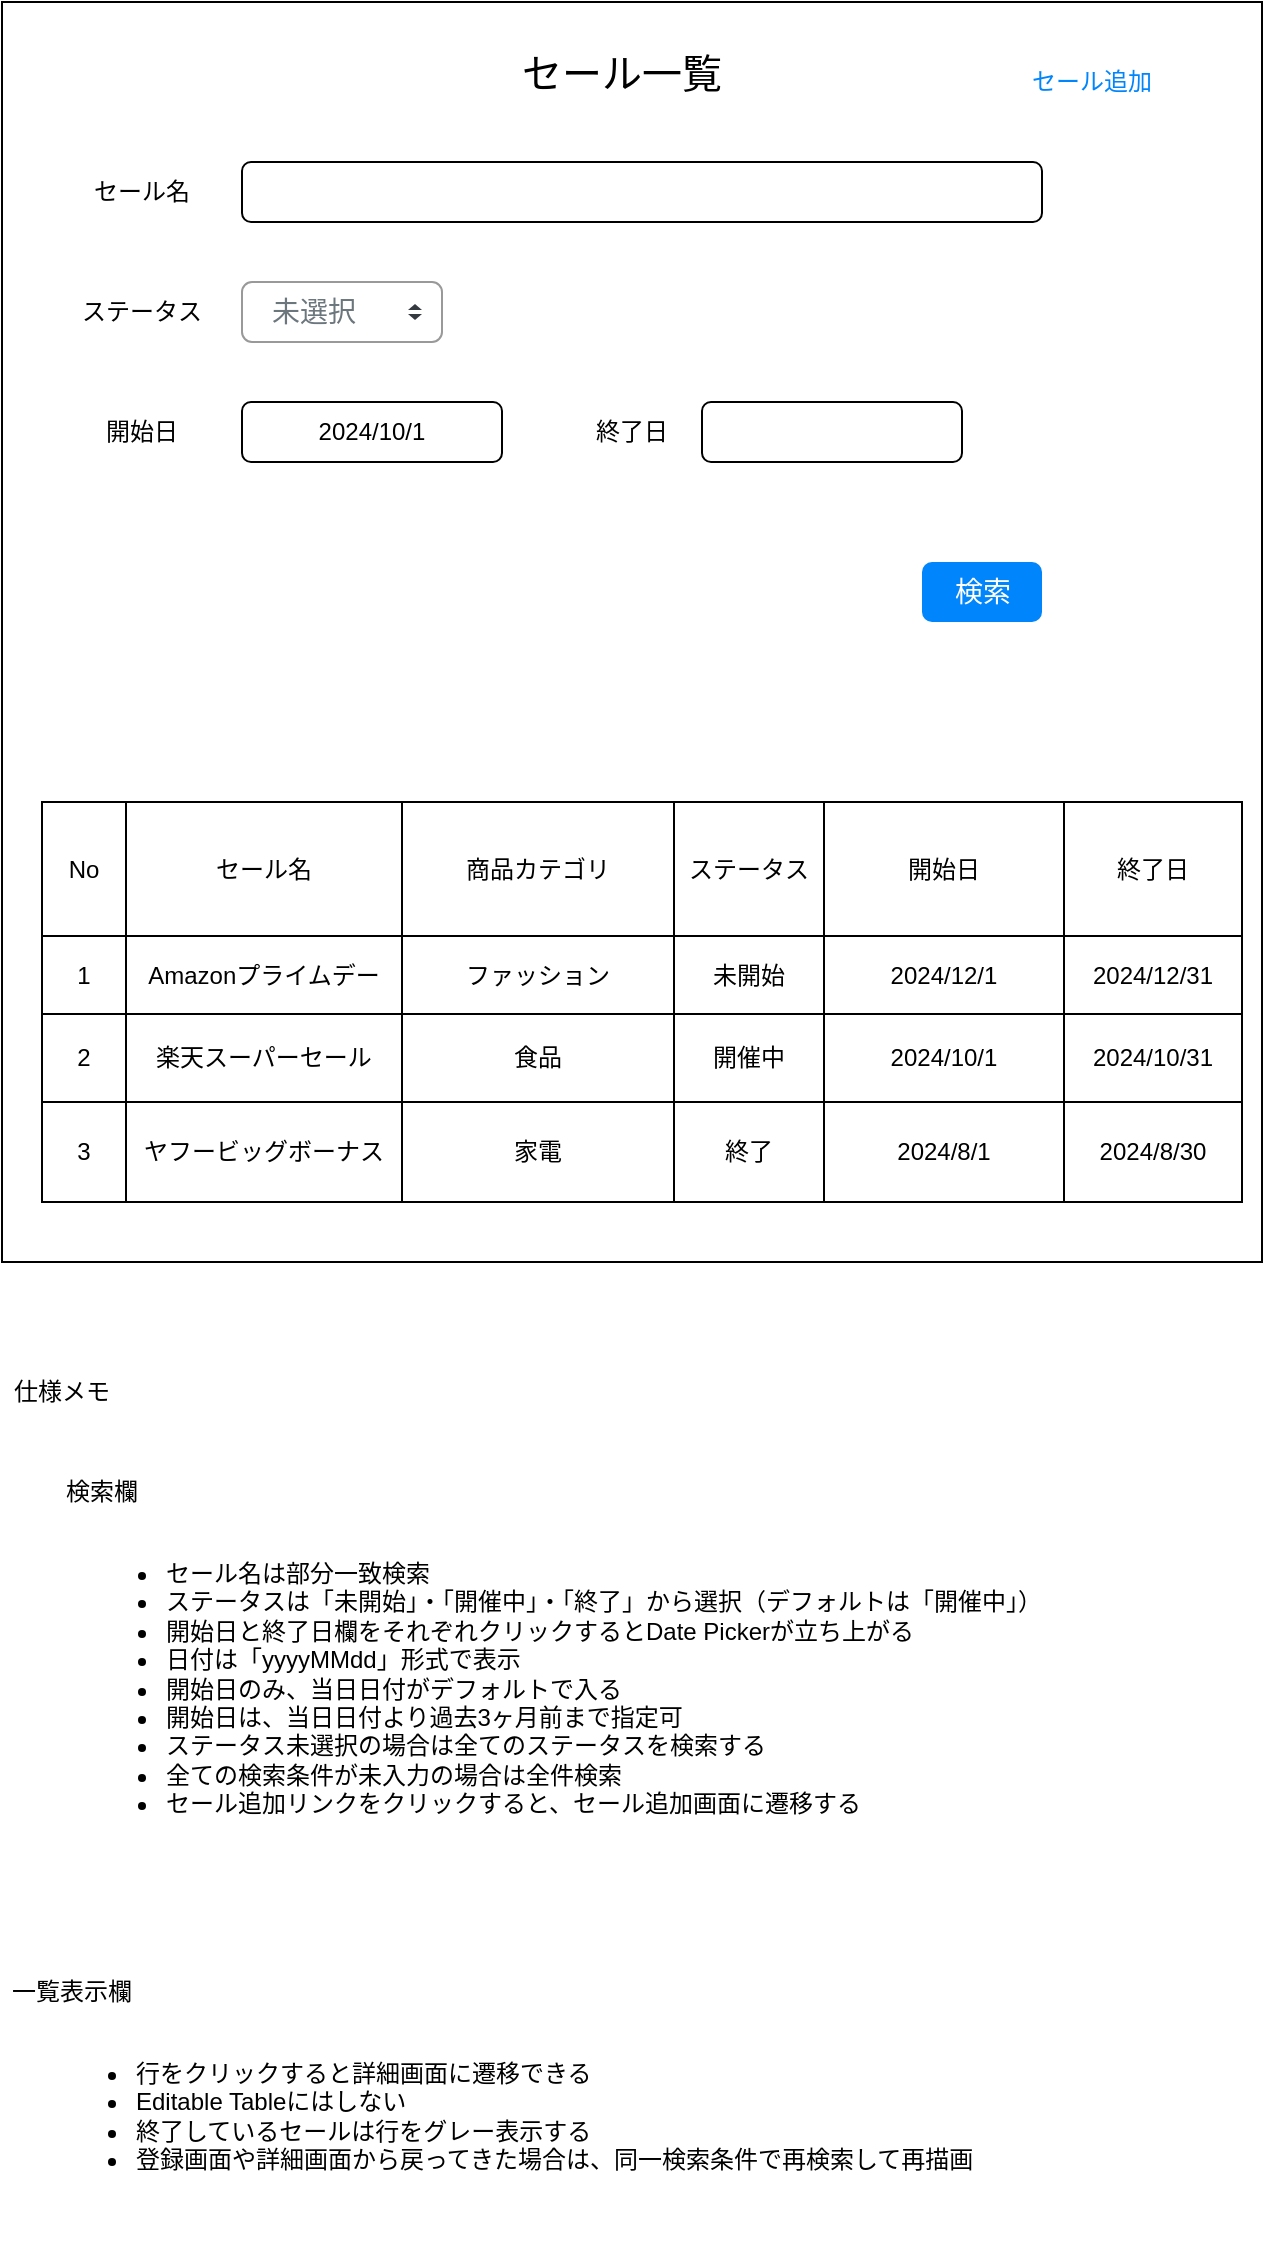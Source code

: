 <mxfile>
    <diagram id="jEZdE_Ny1NBWqmWWwVwP" name="一覧画面">
        <mxGraphModel dx="667" dy="729" grid="1" gridSize="10" guides="1" tooltips="1" connect="1" arrows="1" fold="1" page="1" pageScale="1" pageWidth="827" pageHeight="1169" math="0" shadow="0">
            <root>
                <mxCell id="0"/>
                <mxCell id="1" parent="0"/>
                <mxCell id="3" value="" style="whiteSpace=wrap;html=1;aspect=fixed;" parent="1" vertex="1">
                    <mxGeometry x="30" y="40" width="630" height="630" as="geometry"/>
                </mxCell>
                <mxCell id="4" value="" style="shape=table;html=1;whiteSpace=wrap;startSize=0;container=1;collapsible=0;childLayout=tableLayout;" parent="1" vertex="1">
                    <mxGeometry x="50" y="440" width="600" height="200" as="geometry"/>
                </mxCell>
                <mxCell id="5" value="" style="shape=tableRow;horizontal=0;startSize=0;swimlaneHead=0;swimlaneBody=0;top=0;left=0;bottom=0;right=0;collapsible=0;dropTarget=0;fillColor=none;points=[[0,0.5],[1,0.5]];portConstraint=eastwest;" parent="4" vertex="1">
                    <mxGeometry width="600" height="67" as="geometry"/>
                </mxCell>
                <mxCell id="6" value="No" style="shape=partialRectangle;html=1;whiteSpace=wrap;connectable=0;fillColor=none;top=0;left=0;bottom=0;right=0;overflow=hidden;" parent="5" vertex="1">
                    <mxGeometry width="42" height="67" as="geometry">
                        <mxRectangle width="42" height="67" as="alternateBounds"/>
                    </mxGeometry>
                </mxCell>
                <mxCell id="7" value="セール名" style="shape=partialRectangle;html=1;whiteSpace=wrap;connectable=0;fillColor=none;top=0;left=0;bottom=0;right=0;overflow=hidden;" parent="5" vertex="1">
                    <mxGeometry x="42" width="138" height="67" as="geometry">
                        <mxRectangle width="138" height="67" as="alternateBounds"/>
                    </mxGeometry>
                </mxCell>
                <mxCell id="74" value="商品カテゴリ" style="shape=partialRectangle;html=1;whiteSpace=wrap;connectable=0;fillColor=none;top=0;left=0;bottom=0;right=0;overflow=hidden;" parent="5" vertex="1">
                    <mxGeometry x="180" width="136" height="67" as="geometry">
                        <mxRectangle width="136" height="67" as="alternateBounds"/>
                    </mxGeometry>
                </mxCell>
                <mxCell id="71" value="ステータス" style="shape=partialRectangle;html=1;whiteSpace=wrap;connectable=0;fillColor=none;top=0;left=0;bottom=0;right=0;overflow=hidden;" parent="5" vertex="1">
                    <mxGeometry x="316" width="75" height="67" as="geometry">
                        <mxRectangle width="75" height="67" as="alternateBounds"/>
                    </mxGeometry>
                </mxCell>
                <mxCell id="8" value="開始日" style="shape=partialRectangle;html=1;whiteSpace=wrap;connectable=0;fillColor=none;top=0;left=0;bottom=0;right=0;overflow=hidden;" parent="5" vertex="1">
                    <mxGeometry x="391" width="120" height="67" as="geometry">
                        <mxRectangle width="120" height="67" as="alternateBounds"/>
                    </mxGeometry>
                </mxCell>
                <mxCell id="51" value="終了日" style="shape=partialRectangle;html=1;whiteSpace=wrap;connectable=0;fillColor=none;top=0;left=0;bottom=0;right=0;overflow=hidden;" parent="5" vertex="1">
                    <mxGeometry x="511" width="89" height="67" as="geometry">
                        <mxRectangle width="89" height="67" as="alternateBounds"/>
                    </mxGeometry>
                </mxCell>
                <mxCell id="9" value="" style="shape=tableRow;horizontal=0;startSize=0;swimlaneHead=0;swimlaneBody=0;top=0;left=0;bottom=0;right=0;collapsible=0;dropTarget=0;fillColor=none;points=[[0,0.5],[1,0.5]];portConstraint=eastwest;" parent="4" vertex="1">
                    <mxGeometry y="67" width="600" height="39" as="geometry"/>
                </mxCell>
                <mxCell id="10" value="1" style="shape=partialRectangle;html=1;whiteSpace=wrap;connectable=0;fillColor=none;top=0;left=0;bottom=0;right=0;overflow=hidden;" parent="9" vertex="1">
                    <mxGeometry width="42" height="39" as="geometry">
                        <mxRectangle width="42" height="39" as="alternateBounds"/>
                    </mxGeometry>
                </mxCell>
                <mxCell id="11" value="Amazonプライムデー" style="shape=partialRectangle;html=1;whiteSpace=wrap;connectable=0;fillColor=none;top=0;left=0;bottom=0;right=0;overflow=hidden;" parent="9" vertex="1">
                    <mxGeometry x="42" width="138" height="39" as="geometry">
                        <mxRectangle width="138" height="39" as="alternateBounds"/>
                    </mxGeometry>
                </mxCell>
                <mxCell id="75" value="ファッション" style="shape=partialRectangle;html=1;whiteSpace=wrap;connectable=0;fillColor=none;top=0;left=0;bottom=0;right=0;overflow=hidden;" parent="9" vertex="1">
                    <mxGeometry x="180" width="136" height="39" as="geometry">
                        <mxRectangle width="136" height="39" as="alternateBounds"/>
                    </mxGeometry>
                </mxCell>
                <mxCell id="72" value="未開始" style="shape=partialRectangle;html=1;whiteSpace=wrap;connectable=0;fillColor=none;top=0;left=0;bottom=0;right=0;overflow=hidden;" parent="9" vertex="1">
                    <mxGeometry x="316" width="75" height="39" as="geometry">
                        <mxRectangle width="75" height="39" as="alternateBounds"/>
                    </mxGeometry>
                </mxCell>
                <mxCell id="12" value="2024/12/1" style="shape=partialRectangle;html=1;whiteSpace=wrap;connectable=0;fillColor=none;top=0;left=0;bottom=0;right=0;overflow=hidden;" parent="9" vertex="1">
                    <mxGeometry x="391" width="120" height="39" as="geometry">
                        <mxRectangle width="120" height="39" as="alternateBounds"/>
                    </mxGeometry>
                </mxCell>
                <mxCell id="52" value="2024/12/31" style="shape=partialRectangle;html=1;whiteSpace=wrap;connectable=0;fillColor=none;top=0;left=0;bottom=0;right=0;overflow=hidden;" parent="9" vertex="1">
                    <mxGeometry x="511" width="89" height="39" as="geometry">
                        <mxRectangle width="89" height="39" as="alternateBounds"/>
                    </mxGeometry>
                </mxCell>
                <mxCell id="94" style="shape=tableRow;horizontal=0;startSize=0;swimlaneHead=0;swimlaneBody=0;top=0;left=0;bottom=0;right=0;collapsible=0;dropTarget=0;fillColor=none;points=[[0,0.5],[1,0.5]];portConstraint=eastwest;" parent="4" vertex="1">
                    <mxGeometry y="106" width="600" height="44" as="geometry"/>
                </mxCell>
                <mxCell id="95" value="2" style="shape=partialRectangle;html=1;whiteSpace=wrap;connectable=0;fillColor=none;top=0;left=0;bottom=0;right=0;overflow=hidden;" parent="94" vertex="1">
                    <mxGeometry width="42" height="44" as="geometry">
                        <mxRectangle width="42" height="44" as="alternateBounds"/>
                    </mxGeometry>
                </mxCell>
                <mxCell id="96" value="楽天スーパーセール" style="shape=partialRectangle;html=1;whiteSpace=wrap;connectable=0;fillColor=none;top=0;left=0;bottom=0;right=0;overflow=hidden;" parent="94" vertex="1">
                    <mxGeometry x="42" width="138" height="44" as="geometry">
                        <mxRectangle width="138" height="44" as="alternateBounds"/>
                    </mxGeometry>
                </mxCell>
                <mxCell id="97" value="食品" style="shape=partialRectangle;html=1;whiteSpace=wrap;connectable=0;fillColor=none;top=0;left=0;bottom=0;right=0;overflow=hidden;" parent="94" vertex="1">
                    <mxGeometry x="180" width="136" height="44" as="geometry">
                        <mxRectangle width="136" height="44" as="alternateBounds"/>
                    </mxGeometry>
                </mxCell>
                <mxCell id="98" value="開催中" style="shape=partialRectangle;html=1;whiteSpace=wrap;connectable=0;fillColor=none;top=0;left=0;bottom=0;right=0;overflow=hidden;" parent="94" vertex="1">
                    <mxGeometry x="316" width="75" height="44" as="geometry">
                        <mxRectangle width="75" height="44" as="alternateBounds"/>
                    </mxGeometry>
                </mxCell>
                <mxCell id="99" value="2024/10/1" style="shape=partialRectangle;html=1;whiteSpace=wrap;connectable=0;fillColor=none;top=0;left=0;bottom=0;right=0;overflow=hidden;pointerEvents=1;" parent="94" vertex="1">
                    <mxGeometry x="391" width="120" height="44" as="geometry">
                        <mxRectangle width="120" height="44" as="alternateBounds"/>
                    </mxGeometry>
                </mxCell>
                <mxCell id="100" value="2024/10/31" style="shape=partialRectangle;html=1;whiteSpace=wrap;connectable=0;fillColor=none;top=0;left=0;bottom=0;right=0;overflow=hidden;pointerEvents=1;" parent="94" vertex="1">
                    <mxGeometry x="511" width="89" height="44" as="geometry">
                        <mxRectangle width="89" height="44" as="alternateBounds"/>
                    </mxGeometry>
                </mxCell>
                <mxCell id="13" value="" style="shape=tableRow;horizontal=0;startSize=0;swimlaneHead=0;swimlaneBody=0;top=0;left=0;bottom=0;right=0;collapsible=0;dropTarget=0;fillColor=none;points=[[0,0.5],[1,0.5]];portConstraint=eastwest;" parent="4" vertex="1">
                    <mxGeometry y="150" width="600" height="50" as="geometry"/>
                </mxCell>
                <mxCell id="14" value="3" style="shape=partialRectangle;html=1;whiteSpace=wrap;connectable=0;fillColor=none;top=0;left=0;bottom=0;right=0;overflow=hidden;" parent="13" vertex="1">
                    <mxGeometry width="42" height="50" as="geometry">
                        <mxRectangle width="42" height="50" as="alternateBounds"/>
                    </mxGeometry>
                </mxCell>
                <mxCell id="15" value="ヤフービッグボーナス" style="shape=partialRectangle;html=1;whiteSpace=wrap;connectable=0;fillColor=none;top=0;left=0;bottom=0;right=0;overflow=hidden;" parent="13" vertex="1">
                    <mxGeometry x="42" width="138" height="50" as="geometry">
                        <mxRectangle width="138" height="50" as="alternateBounds"/>
                    </mxGeometry>
                </mxCell>
                <mxCell id="76" value="家電" style="shape=partialRectangle;html=1;whiteSpace=wrap;connectable=0;fillColor=none;top=0;left=0;bottom=0;right=0;overflow=hidden;" parent="13" vertex="1">
                    <mxGeometry x="180" width="136" height="50" as="geometry">
                        <mxRectangle width="136" height="50" as="alternateBounds"/>
                    </mxGeometry>
                </mxCell>
                <mxCell id="73" value="終了" style="shape=partialRectangle;html=1;whiteSpace=wrap;connectable=0;fillColor=none;top=0;left=0;bottom=0;right=0;overflow=hidden;" parent="13" vertex="1">
                    <mxGeometry x="316" width="75" height="50" as="geometry">
                        <mxRectangle width="75" height="50" as="alternateBounds"/>
                    </mxGeometry>
                </mxCell>
                <mxCell id="16" value="2024/8/1" style="shape=partialRectangle;html=1;whiteSpace=wrap;connectable=0;fillColor=none;top=0;left=0;bottom=0;right=0;overflow=hidden;pointerEvents=1;" parent="13" vertex="1">
                    <mxGeometry x="391" width="120" height="50" as="geometry">
                        <mxRectangle width="120" height="50" as="alternateBounds"/>
                    </mxGeometry>
                </mxCell>
                <mxCell id="53" value="2024/8/30" style="shape=partialRectangle;html=1;whiteSpace=wrap;connectable=0;fillColor=none;top=0;left=0;bottom=0;right=0;overflow=hidden;pointerEvents=1;" parent="13" vertex="1">
                    <mxGeometry x="511" width="89" height="50" as="geometry">
                        <mxRectangle width="89" height="50" as="alternateBounds"/>
                    </mxGeometry>
                </mxCell>
                <mxCell id="101" value="セール名" style="text;html=1;strokeColor=none;fillColor=none;align=center;verticalAlign=middle;whiteSpace=wrap;rounded=0;" parent="1" vertex="1">
                    <mxGeometry x="70" y="120" width="60" height="30" as="geometry"/>
                </mxCell>
                <mxCell id="102" value="セール一覧" style="text;html=1;strokeColor=none;fillColor=none;align=center;verticalAlign=middle;whiteSpace=wrap;rounded=0;fontSize=20;" parent="1" vertex="1">
                    <mxGeometry x="280" y="60" width="120" height="30" as="geometry"/>
                </mxCell>
                <mxCell id="103" value="ステータス" style="text;html=1;strokeColor=none;fillColor=none;align=center;verticalAlign=middle;whiteSpace=wrap;rounded=0;" parent="1" vertex="1">
                    <mxGeometry x="65" y="180" width="70" height="30" as="geometry"/>
                </mxCell>
                <mxCell id="104" value="" style="rounded=1;whiteSpace=wrap;html=1;fontSize=20;" parent="1" vertex="1">
                    <mxGeometry x="150" y="120" width="400" height="30" as="geometry"/>
                </mxCell>
                <mxCell id="106" value="未選択" style="html=1;shadow=0;dashed=0;shape=mxgraph.bootstrap.rrect;rSize=5;fillColor=#ffffff;strokeColor=#999999;align=left;spacing=15;fontSize=14;fontColor=#6C767D;" parent="1" vertex="1">
                    <mxGeometry x="150" y="180" width="100" height="30" as="geometry"/>
                </mxCell>
                <mxCell id="107" value="" style="shape=triangle;direction=south;fillColor=#343A40;strokeColor=none;perimeter=none;sketch=0;fontSize=20;" parent="106" vertex="1">
                    <mxGeometry x="1" y="0.5" width="7" height="3" relative="1" as="geometry">
                        <mxPoint x="-17" y="1" as="offset"/>
                    </mxGeometry>
                </mxCell>
                <mxCell id="108" value="" style="shape=triangle;direction=north;fillColor=#343A40;strokeColor=none;perimeter=none;sketch=0;fontSize=20;" parent="106" vertex="1">
                    <mxGeometry x="1" y="0.5" width="7" height="3" relative="1" as="geometry">
                        <mxPoint x="-17" y="-4" as="offset"/>
                    </mxGeometry>
                </mxCell>
                <mxCell id="110" value="検索" style="html=1;shadow=0;dashed=0;shape=mxgraph.bootstrap.rrect;rSize=5;fillColor=#0085FC;strokeColor=none;align=center;spacing=15;fontSize=14;fontColor=#ffffff;sketch=0;" parent="1" vertex="1">
                    <mxGeometry x="490" y="320" width="60" height="30" as="geometry"/>
                </mxCell>
                <mxCell id="111" value="開始日" style="text;html=1;strokeColor=none;fillColor=none;align=center;verticalAlign=middle;whiteSpace=wrap;rounded=0;" parent="1" vertex="1">
                    <mxGeometry x="65" y="240" width="70" height="30" as="geometry"/>
                </mxCell>
                <mxCell id="112" value="2024/10/1" style="rounded=1;whiteSpace=wrap;html=1;fontSize=12;" parent="1" vertex="1">
                    <mxGeometry x="150" y="240" width="130" height="30" as="geometry"/>
                </mxCell>
                <mxCell id="113" value="終了日" style="text;html=1;strokeColor=none;fillColor=none;align=center;verticalAlign=middle;whiteSpace=wrap;rounded=0;" parent="1" vertex="1">
                    <mxGeometry x="310" y="240" width="70" height="30" as="geometry"/>
                </mxCell>
                <mxCell id="114" value="" style="rounded=1;whiteSpace=wrap;html=1;fontSize=20;" parent="1" vertex="1">
                    <mxGeometry x="380" y="240" width="130" height="30" as="geometry"/>
                </mxCell>
                <mxCell id="6ZYffF6q8ENVoCSwcoXQ-114" value="仕様メモ" style="text;html=1;strokeColor=none;fillColor=none;align=center;verticalAlign=middle;whiteSpace=wrap;rounded=0;" parent="1" vertex="1">
                    <mxGeometry x="30" y="720" width="60" height="30" as="geometry"/>
                </mxCell>
                <mxCell id="6ZYffF6q8ENVoCSwcoXQ-115" value="検索欄" style="text;html=1;strokeColor=none;fillColor=none;align=center;verticalAlign=middle;whiteSpace=wrap;rounded=0;" parent="1" vertex="1">
                    <mxGeometry x="50" y="770" width="60" height="30" as="geometry"/>
                </mxCell>
                <mxCell id="6ZYffF6q8ENVoCSwcoXQ-117" value="一覧表示欄" style="text;html=1;strokeColor=none;fillColor=none;align=center;verticalAlign=middle;whiteSpace=wrap;rounded=0;" parent="1" vertex="1">
                    <mxGeometry x="30" y="1020" width="70" height="30" as="geometry"/>
                </mxCell>
                <mxCell id="6ZYffF6q8ENVoCSwcoXQ-118" value="&lt;ul&gt;&lt;li&gt;セール名は部分一致検索&lt;/li&gt;&lt;li&gt;ステータスは「未開始」・「開催中」・「終了」から選択（デフォルトは「開催中」）&lt;/li&gt;&lt;li&gt;開始日と終了日欄をそれぞれクリックするとDate Pickerが立ち上がる&lt;/li&gt;&lt;li&gt;日付は「yyyyMMdd」形式で表示&lt;/li&gt;&lt;li&gt;開始日のみ、当日日付がデフォルトで入る&lt;/li&gt;&lt;li&gt;開始日は、当日日付より過去3ヶ月前まで指定可&lt;/li&gt;&lt;li&gt;ステータス未選択の場合は全てのステータスを検索する&lt;/li&gt;&lt;li&gt;全ての検索条件が未入力の場合は全件検索&lt;/li&gt;&lt;li&gt;セール追加リンクをクリックすると、セール追加画面に遷移する&lt;/li&gt;&lt;/ul&gt;" style="text;strokeColor=none;fillColor=none;html=1;whiteSpace=wrap;verticalAlign=top;overflow=hidden;" parent="1" vertex="1">
                    <mxGeometry x="70" y="800" width="590" height="210" as="geometry"/>
                </mxCell>
                <mxCell id="6ZYffF6q8ENVoCSwcoXQ-119" value="&lt;ul&gt;&lt;li&gt;行をクリックすると詳細画面に遷移できる&lt;/li&gt;&lt;li&gt;Editable Tableにはしない&lt;/li&gt;&lt;li&gt;終了しているセールは行をグレー表示する&lt;/li&gt;&lt;li&gt;登録画面や詳細画面から戻ってきた場合は、同一検索条件で再検索して再描画&lt;/li&gt;&lt;/ul&gt;" style="text;strokeColor=none;fillColor=none;html=1;whiteSpace=wrap;verticalAlign=top;overflow=hidden;" parent="1" vertex="1">
                    <mxGeometry x="55" y="1050" width="590" height="110" as="geometry"/>
                </mxCell>
                <mxCell id="yt6IZXYC9oZZ4B1xCPEv-114" value="セール追加" style="html=1;shadow=0;dashed=0;shape=mxgraph.bootstrap.rrect;rSize=5;strokeColor=none;strokeWidth=1;fillColor=none;fontColor=#0085FC;whiteSpace=wrap;align=center;verticalAlign=middle;spacingLeft=0;fontStyle=0;fontSize=12;spacing=5;" parent="1" vertex="1">
                    <mxGeometry x="530" y="60" width="90" height="40" as="geometry"/>
                </mxCell>
            </root>
        </mxGraphModel>
    </diagram>
    <diagram name="詳細画面" id="rCbIPsotIyhV8uDgUQNK">
        <mxGraphModel dx="667" dy="729" grid="1" gridSize="10" guides="1" tooltips="1" connect="1" arrows="1" fold="1" page="1" pageScale="1" pageWidth="827" pageHeight="1169" math="0" shadow="0">
            <root>
                <mxCell id="MmWzO2R41X1mBRb5Sucy-0"/>
                <mxCell id="MmWzO2R41X1mBRb5Sucy-1" parent="MmWzO2R41X1mBRb5Sucy-0"/>
                <mxCell id="MmWzO2R41X1mBRb5Sucy-2" value="" style="whiteSpace=wrap;html=1;aspect=fixed;" parent="MmWzO2R41X1mBRb5Sucy-1" vertex="1">
                    <mxGeometry x="30" y="40" width="630" height="630" as="geometry"/>
                </mxCell>
                <mxCell id="MmWzO2R41X1mBRb5Sucy-32" value="セール名" style="text;html=1;strokeColor=none;fillColor=none;align=center;verticalAlign=middle;whiteSpace=wrap;rounded=0;" parent="MmWzO2R41X1mBRb5Sucy-1" vertex="1">
                    <mxGeometry x="70" y="120" width="60" height="30" as="geometry"/>
                </mxCell>
                <mxCell id="MmWzO2R41X1mBRb5Sucy-33" value="セール詳細" style="text;html=1;strokeColor=none;fillColor=none;align=center;verticalAlign=middle;whiteSpace=wrap;rounded=0;fontSize=20;" parent="MmWzO2R41X1mBRb5Sucy-1" vertex="1">
                    <mxGeometry x="280" y="60" width="120" height="30" as="geometry"/>
                </mxCell>
                <mxCell id="MmWzO2R41X1mBRb5Sucy-35" value="" style="rounded=1;whiteSpace=wrap;html=1;fontSize=20;" parent="MmWzO2R41X1mBRb5Sucy-1" vertex="1">
                    <mxGeometry x="150" y="120" width="400" height="30" as="geometry"/>
                </mxCell>
                <mxCell id="MmWzO2R41X1mBRb5Sucy-39" value="更新" style="html=1;shadow=0;dashed=0;shape=mxgraph.bootstrap.rrect;rSize=5;fillColor=#0085FC;strokeColor=none;align=center;spacing=15;fontSize=14;fontColor=#ffffff;sketch=0;" parent="MmWzO2R41X1mBRb5Sucy-1" vertex="1">
                    <mxGeometry x="480" y="340" width="60" height="30" as="geometry"/>
                </mxCell>
                <mxCell id="MmWzO2R41X1mBRb5Sucy-40" value="開始日" style="text;html=1;strokeColor=none;fillColor=none;align=center;verticalAlign=middle;whiteSpace=wrap;rounded=0;" parent="MmWzO2R41X1mBRb5Sucy-1" vertex="1">
                    <mxGeometry x="60" y="260" width="70" height="30" as="geometry"/>
                </mxCell>
                <mxCell id="MmWzO2R41X1mBRb5Sucy-41" value="2024/10/1" style="rounded=1;whiteSpace=wrap;html=1;fontSize=12;" parent="MmWzO2R41X1mBRb5Sucy-1" vertex="1">
                    <mxGeometry x="140" y="260" width="130" height="30" as="geometry"/>
                </mxCell>
                <mxCell id="N7IPI1CYjeXJGzLxvdF0-1" value="商品カテゴリ" style="text;html=1;strokeColor=none;fillColor=none;align=center;verticalAlign=middle;whiteSpace=wrap;rounded=0;" parent="MmWzO2R41X1mBRb5Sucy-1" vertex="1">
                    <mxGeometry x="60" y="190" width="80" height="30" as="geometry"/>
                </mxCell>
                <mxCell id="N7IPI1CYjeXJGzLxvdF0-2" value="デジタル機器" style="html=1;shadow=0;dashed=0;shape=mxgraph.bootstrap.rrect;rSize=5;fillColor=#ffffff;strokeColor=#999999;align=left;spacing=15;fontSize=14;fontColor=#6C767D;" parent="MmWzO2R41X1mBRb5Sucy-1" vertex="1">
                    <mxGeometry x="150" y="190" width="130" height="30" as="geometry"/>
                </mxCell>
                <mxCell id="N7IPI1CYjeXJGzLxvdF0-3" value="" style="shape=triangle;direction=south;fillColor=#343A40;strokeColor=none;perimeter=none;sketch=0;fontSize=20;" parent="N7IPI1CYjeXJGzLxvdF0-2" vertex="1">
                    <mxGeometry x="1" y="0.5" width="7" height="3" relative="1" as="geometry">
                        <mxPoint x="-17" y="1" as="offset"/>
                    </mxGeometry>
                </mxCell>
                <mxCell id="N7IPI1CYjeXJGzLxvdF0-4" value="" style="shape=triangle;direction=north;fillColor=#343A40;strokeColor=none;perimeter=none;sketch=0;fontSize=20;" parent="N7IPI1CYjeXJGzLxvdF0-2" vertex="1">
                    <mxGeometry x="1" y="0.5" width="7" height="3" relative="1" as="geometry">
                        <mxPoint x="-17" y="-4" as="offset"/>
                    </mxGeometry>
                </mxCell>
                <mxCell id="nD6YdqIbXanMffEbWj91-0" value="終了日" style="text;html=1;strokeColor=none;fillColor=none;align=center;verticalAlign=middle;whiteSpace=wrap;rounded=0;" parent="MmWzO2R41X1mBRb5Sucy-1" vertex="1">
                    <mxGeometry x="330" y="260" width="70" height="30" as="geometry"/>
                </mxCell>
                <mxCell id="nD6YdqIbXanMffEbWj91-1" value="2024/10/31" style="rounded=1;whiteSpace=wrap;html=1;fontSize=12;" parent="MmWzO2R41X1mBRb5Sucy-1" vertex="1">
                    <mxGeometry x="410" y="260" width="130" height="30" as="geometry"/>
                </mxCell>
                <mxCell id="NVTzYa8hmAe3bMRN-wiJ-0" value="仕様メモ" style="text;html=1;strokeColor=none;fillColor=none;align=center;verticalAlign=middle;whiteSpace=wrap;rounded=0;" parent="MmWzO2R41X1mBRb5Sucy-1" vertex="1">
                    <mxGeometry x="30" y="720" width="60" height="30" as="geometry"/>
                </mxCell>
                <mxCell id="NVTzYa8hmAe3bMRN-wiJ-2" value="&lt;ul&gt;&lt;li&gt;セール名は上限５０文字&lt;/li&gt;&lt;li&gt;セール名は全角半角いずれも１文字としてカウント&lt;/li&gt;&lt;li&gt;カテゴリはプルダウンから選択&lt;/li&gt;&lt;li&gt;開始日、終了日はDate Pickerで選択&lt;/li&gt;&lt;li&gt;開始日は当日日付よりも３ヶ月前まで指定可&lt;/li&gt;&lt;li&gt;更新を押したら更新処理が走り、成功したら一覧画面に戻る&lt;/li&gt;&lt;/ul&gt;" style="text;strokeColor=none;fillColor=none;html=1;whiteSpace=wrap;verticalAlign=top;overflow=hidden;" parent="MmWzO2R41X1mBRb5Sucy-1" vertex="1">
                    <mxGeometry x="50" y="770" width="590" height="170" as="geometry"/>
                </mxCell>
                <mxCell id="UU1So2W45rXLN5TMgv0h-0" value="&lt;div&gt;商品カテゴリーの参考サイト&lt;/div&gt;&lt;div&gt;https://force-r.co.jp/column/column-11551/&lt;br&gt;&lt;/div&gt;&lt;div&gt;&lt;span style=&quot;color: rgba(0, 0, 0, 0); font-family: monospace; font-size: 0px;&quot;&gt;%3CmxGraphModel%3E%3Croot%3E%3CmxCell%20id%3D%220%22%2F%3E%3CmxCell%20id%3D%221%22%20parent%3D%220%22%2F%3E%3CmxCell%20id%3D%222%22%20value%3D%22%26lt%3Bul%26gt%3B%26lt%3Bli%26gt%3B%E3%82%BB%E3%83%BC%E3%83%AB%E5%90%8D%E3%81%AF%E4%B8%8A%E9%99%90%EF%BC%95%EF%BC%90%E6%96%87%E5%AD%97%26lt%3B%2Fli%26gt%3B%26lt%3Bli%26gt%3B%E3%82%BB%E3%83%BC%E3%83%AB%E5%90%8D%E3%81%AF%E5%85%A8%E8%A7%92%E5%8D%8A%E8%A7%92%E3%81%84%E3%81%9A%E3%82%8C%E3%82%82%EF%BC%91%E6%96%87%E5%AD%97%E3%81%A8%E3%81%97%E3%81%A6%E3%82%AB%E3%82%A6%E3%83%B3%E3%83%88%26lt%3B%2Fli%26gt%3B%26lt%3Bli%26gt%3B%E3%82%AB%E3%83%86%E3%82%B4%E3%83%AA%E3%81%AF%E3%83%97%E3%83%AB%E3%83%80%E3%82%A6%E3%83%B3%E3%81%8B%E3%82%89%E9%81%B8%E6%8A%9E%26lt%3B%2Fli%26gt%3B%26lt%3Bli%26gt%3B%E9%96%8B%E5%A7%8B%E6%97%A5%E3%80%81%E7%B5%82%E4%BA%86%E6%97%A5%E3%81%AFDate%20Picker%E3%81%A7%E9%81%B8%E6%8A%9E%26lt%3B%2Fli%26gt%3B%26lt%3Bli%26gt%3B%E9%96%8B%E5%A7%8B%E6%97%A5%E3%81%AF%E5%BD%93%E6%97%A5%E6%97%A5%E4%BB%98%E3%82%88%E3%82%8A%E3%82%82%EF%BC%93%E3%83%B6%E6%9C%88%E5%89%8D%E3%81%BE%E3%81%A7%E6%8C%87%E5%AE%9A%E5%8F%AF%26lt%3B%2Fli%26gt%3B%26lt%3Bli%26gt%3B%E6%9B%B4%E6%96%B0%E3%82%92%E6%8A%BC%E3%81%97%E3%81%9F%E3%82%89%E6%9B%B4%E6%96%B0%E5%87%A6%E7%90%86%E3%81%8C%E8%B5%B0%E3%82%8A%E3%80%81%E6%88%90%E5%8A%9F%E3%81%97%E3%81%9F%E3%82%89%E4%B8%80%E8%A6%A7%E7%94%BB%E9%9D%A2%E3%81%AB%E6%88%BB%E3%82%8B%26lt%3B%2Fli%26gt%3B%26lt%3B%2Ful%26gt%3B%22%20style%3D%22text%3BstrokeColor%3Dnone%3BfillColor%3Dnone%3Bhtml%3D1%3BwhiteSpace%3Dwrap%3BverticalAlign%3Dtop%3Boverflow%3Dhidden%3B%22%20vertex%3D%221%22%20parent%3D%221%22%3E%3CmxGeometry%20x%3D%2250%22%20y%3D%22770%22%20width%3D%22590%22%20height%3D%22170%22%20as%3D%22geometry%22%2F%3E%3C%2FmxCell%3E%3C%2Froot%3E%3C%2FmxGraphModel%3E&lt;/span&gt;&lt;br&gt;&lt;/div&gt;" style="text;strokeColor=none;fillColor=none;html=1;whiteSpace=wrap;verticalAlign=top;overflow=hidden;" vertex="1" parent="MmWzO2R41X1mBRb5Sucy-1">
                    <mxGeometry x="50" y="980" width="590" height="60" as="geometry"/>
                </mxCell>
            </root>
        </mxGraphModel>
    </diagram>
    <diagram name="追加画面" id="p0fePlfyi2jMZMEFFr_0">
        <mxGraphModel dx="667" dy="729" grid="1" gridSize="10" guides="1" tooltips="1" connect="1" arrows="1" fold="1" page="1" pageScale="1" pageWidth="827" pageHeight="1169" math="0" shadow="0">
            <root>
                <mxCell id="Bkwyw915YPcSd-kPeXAf-0"/>
                <mxCell id="Bkwyw915YPcSd-kPeXAf-1" parent="Bkwyw915YPcSd-kPeXAf-0"/>
                <mxCell id="Bkwyw915YPcSd-kPeXAf-2" value="" style="whiteSpace=wrap;html=1;aspect=fixed;" parent="Bkwyw915YPcSd-kPeXAf-1" vertex="1">
                    <mxGeometry x="30" y="40" width="630" height="630" as="geometry"/>
                </mxCell>
                <mxCell id="Bkwyw915YPcSd-kPeXAf-3" value="セール名" style="text;html=1;strokeColor=none;fillColor=none;align=center;verticalAlign=middle;whiteSpace=wrap;rounded=0;" parent="Bkwyw915YPcSd-kPeXAf-1" vertex="1">
                    <mxGeometry x="70" y="120" width="60" height="30" as="geometry"/>
                </mxCell>
                <mxCell id="Bkwyw915YPcSd-kPeXAf-4" value="セール登録" style="text;html=1;strokeColor=none;fillColor=none;align=center;verticalAlign=middle;whiteSpace=wrap;rounded=0;fontSize=20;" parent="Bkwyw915YPcSd-kPeXAf-1" vertex="1">
                    <mxGeometry x="280" y="60" width="120" height="30" as="geometry"/>
                </mxCell>
                <mxCell id="Bkwyw915YPcSd-kPeXAf-5" value="" style="rounded=1;whiteSpace=wrap;html=1;fontSize=20;" parent="Bkwyw915YPcSd-kPeXAf-1" vertex="1">
                    <mxGeometry x="150" y="120" width="400" height="30" as="geometry"/>
                </mxCell>
                <mxCell id="Bkwyw915YPcSd-kPeXAf-6" value="登録" style="html=1;shadow=0;dashed=0;shape=mxgraph.bootstrap.rrect;rSize=5;fillColor=#0085FC;strokeColor=none;align=center;spacing=15;fontSize=14;fontColor=#ffffff;sketch=0;" parent="Bkwyw915YPcSd-kPeXAf-1" vertex="1">
                    <mxGeometry x="480" y="340" width="60" height="30" as="geometry"/>
                </mxCell>
                <mxCell id="Bkwyw915YPcSd-kPeXAf-7" value="開始日" style="text;html=1;strokeColor=none;fillColor=none;align=center;verticalAlign=middle;whiteSpace=wrap;rounded=0;" parent="Bkwyw915YPcSd-kPeXAf-1" vertex="1">
                    <mxGeometry x="60" y="260" width="70" height="30" as="geometry"/>
                </mxCell>
                <mxCell id="Bkwyw915YPcSd-kPeXAf-8" value="2024/10/1" style="rounded=1;whiteSpace=wrap;html=1;fontSize=12;" parent="Bkwyw915YPcSd-kPeXAf-1" vertex="1">
                    <mxGeometry x="140" y="260" width="130" height="30" as="geometry"/>
                </mxCell>
                <mxCell id="Bkwyw915YPcSd-kPeXAf-9" value="商品カテゴリ" style="text;html=1;strokeColor=none;fillColor=none;align=center;verticalAlign=middle;whiteSpace=wrap;rounded=0;" parent="Bkwyw915YPcSd-kPeXAf-1" vertex="1">
                    <mxGeometry x="60" y="190" width="80" height="30" as="geometry"/>
                </mxCell>
                <mxCell id="Bkwyw915YPcSd-kPeXAf-10" value="本" style="html=1;shadow=0;dashed=0;shape=mxgraph.bootstrap.rrect;rSize=5;fillColor=#ffffff;strokeColor=#999999;align=left;spacing=15;fontSize=14;fontColor=#6C767D;" parent="Bkwyw915YPcSd-kPeXAf-1" vertex="1">
                    <mxGeometry x="150" y="190" width="100" height="30" as="geometry"/>
                </mxCell>
                <mxCell id="Bkwyw915YPcSd-kPeXAf-11" value="" style="shape=triangle;direction=south;fillColor=#343A40;strokeColor=none;perimeter=none;sketch=0;fontSize=20;" parent="Bkwyw915YPcSd-kPeXAf-10" vertex="1">
                    <mxGeometry x="1" y="0.5" width="7" height="3" relative="1" as="geometry">
                        <mxPoint x="-17" y="1" as="offset"/>
                    </mxGeometry>
                </mxCell>
                <mxCell id="Bkwyw915YPcSd-kPeXAf-12" value="" style="shape=triangle;direction=north;fillColor=#343A40;strokeColor=none;perimeter=none;sketch=0;fontSize=20;" parent="Bkwyw915YPcSd-kPeXAf-10" vertex="1">
                    <mxGeometry x="1" y="0.5" width="7" height="3" relative="1" as="geometry">
                        <mxPoint x="-17" y="-4" as="offset"/>
                    </mxGeometry>
                </mxCell>
                <mxCell id="Bkwyw915YPcSd-kPeXAf-13" value="終了日" style="text;html=1;strokeColor=none;fillColor=none;align=center;verticalAlign=middle;whiteSpace=wrap;rounded=0;" parent="Bkwyw915YPcSd-kPeXAf-1" vertex="1">
                    <mxGeometry x="330" y="260" width="70" height="30" as="geometry"/>
                </mxCell>
                <mxCell id="Bkwyw915YPcSd-kPeXAf-14" value="2024/10/31" style="rounded=1;whiteSpace=wrap;html=1;fontSize=12;" parent="Bkwyw915YPcSd-kPeXAf-1" vertex="1">
                    <mxGeometry x="410" y="260" width="130" height="30" as="geometry"/>
                </mxCell>
                <mxCell id="Bkwyw915YPcSd-kPeXAf-15" value="仕様メモ" style="text;html=1;strokeColor=none;fillColor=none;align=center;verticalAlign=middle;whiteSpace=wrap;rounded=0;" parent="Bkwyw915YPcSd-kPeXAf-1" vertex="1">
                    <mxGeometry x="30" y="720" width="60" height="30" as="geometry"/>
                </mxCell>
                <mxCell id="Bkwyw915YPcSd-kPeXAf-16" value="&lt;ul&gt;&lt;li&gt;画面デザイン、各種入力項目の仕様は詳細画面と同様&lt;/li&gt;&lt;/ul&gt;" style="text;strokeColor=none;fillColor=none;html=1;whiteSpace=wrap;verticalAlign=top;overflow=hidden;" parent="Bkwyw915YPcSd-kPeXAf-1" vertex="1">
                    <mxGeometry x="50" y="770" width="590" height="190" as="geometry"/>
                </mxCell>
            </root>
        </mxGraphModel>
    </diagram>
</mxfile>